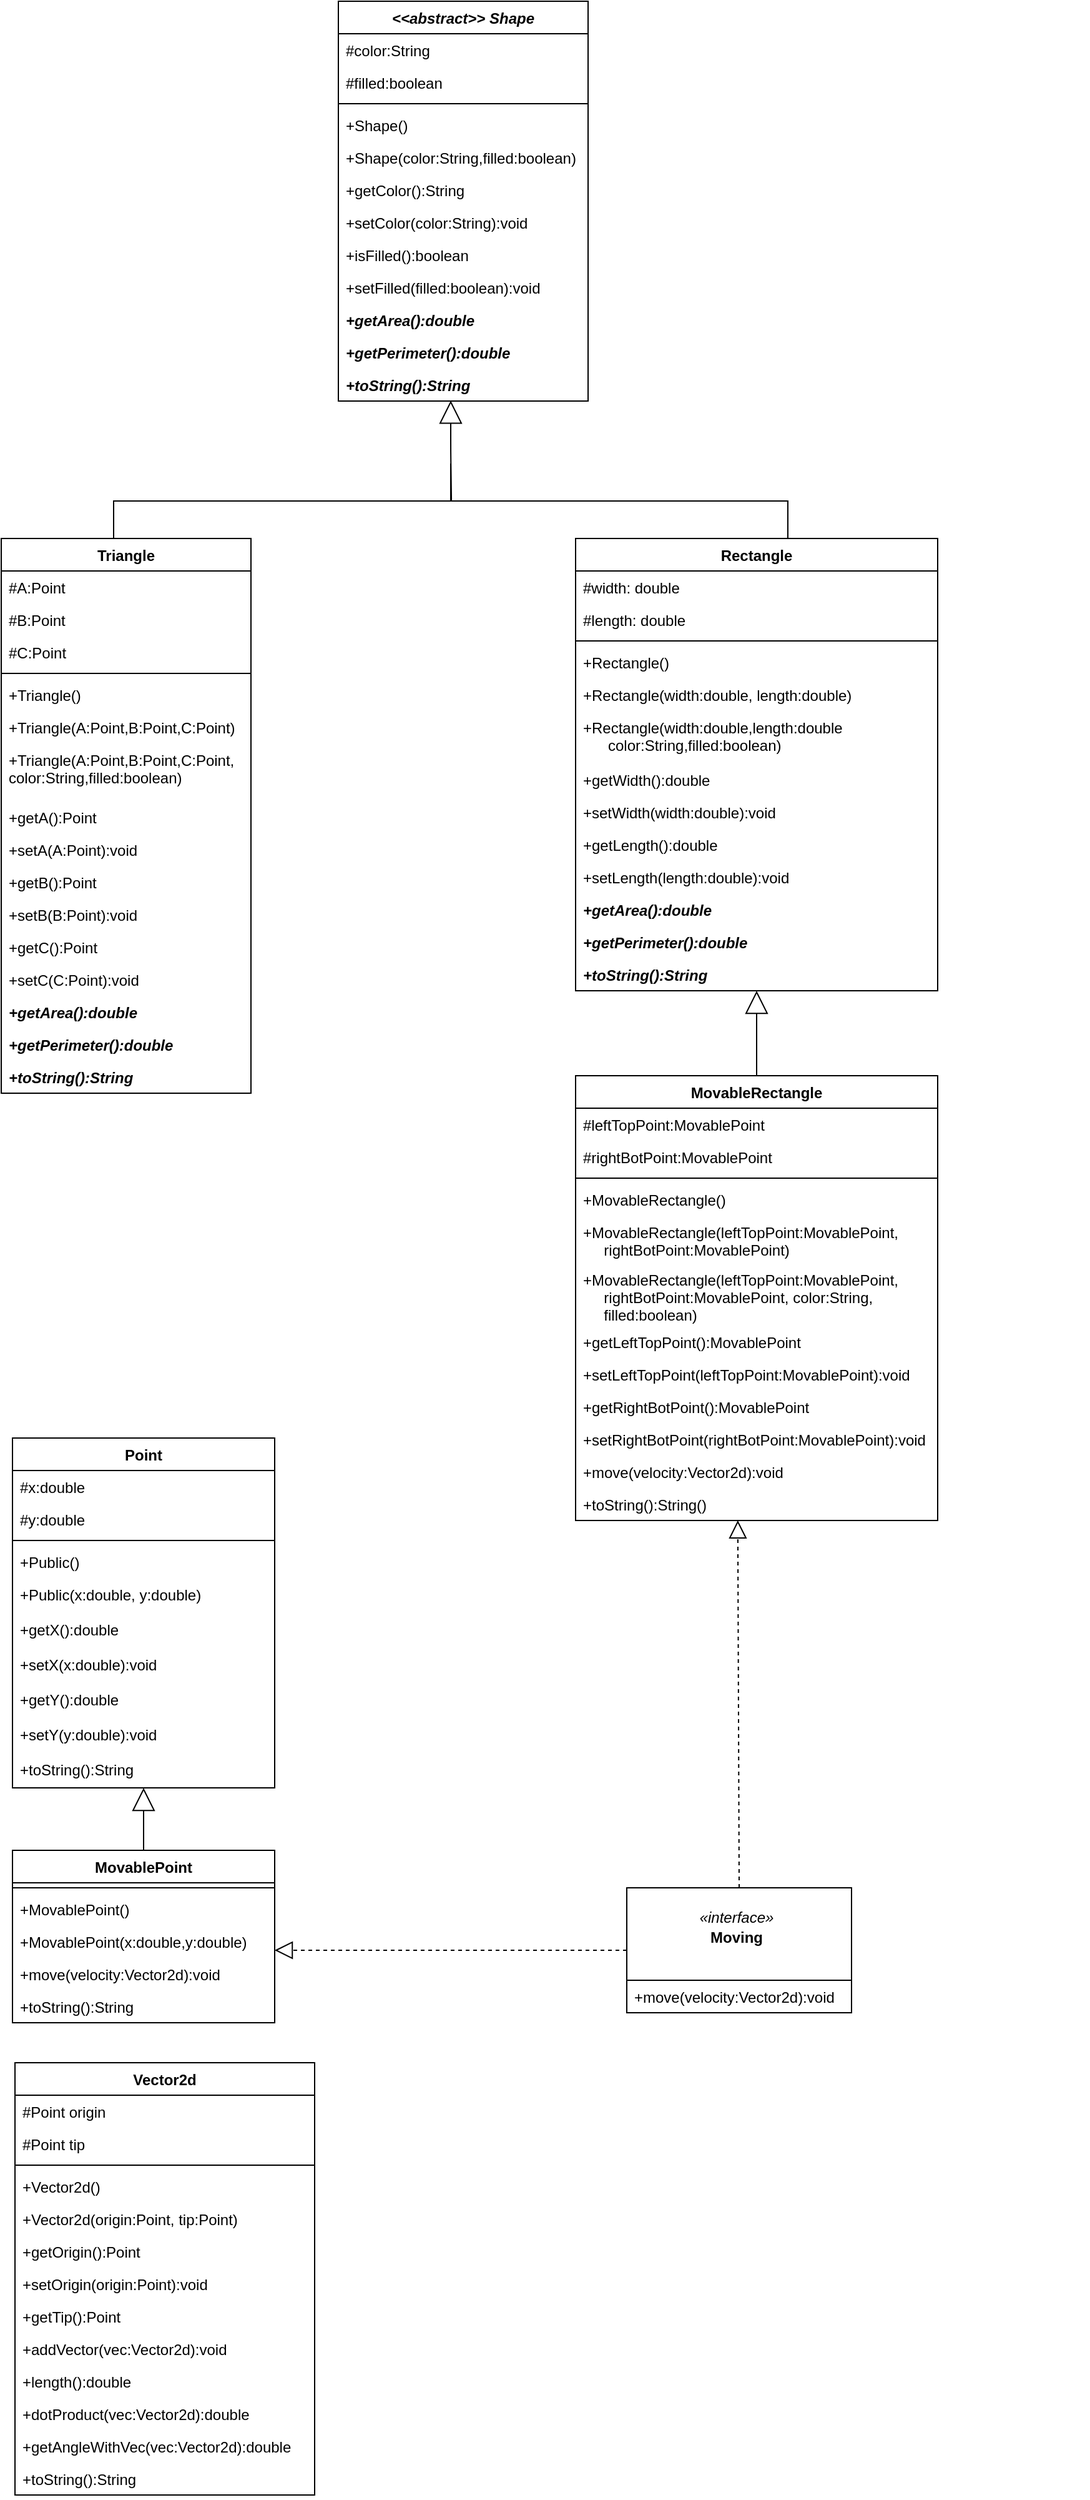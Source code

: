 <mxfile version="13.6.6" type="github">
  <diagram id="C5RBs43oDa-KdzZeNtuy" name="Page-1">
    <mxGraphModel dx="844" dy="790" grid="1" gridSize="10" guides="1" tooltips="1" connect="1" arrows="1" fold="1" page="1" pageScale="1" pageWidth="827" pageHeight="1169" math="0" shadow="0">
      <root>
        <mxCell id="WIyWlLk6GJQsqaUBKTNV-0" />
        <mxCell id="WIyWlLk6GJQsqaUBKTNV-1" parent="WIyWlLk6GJQsqaUBKTNV-0" />
        <mxCell id="MPr-k5P9dpA4DX_AVp9k-24" value="" style="endArrow=block;endSize=16;endFill=0;html=1;exitX=0.5;exitY=0;exitDx=0;exitDy=0;" parent="WIyWlLk6GJQsqaUBKTNV-1" source="MPr-k5P9dpA4DX_AVp9k-20" target="MPr-k5P9dpA4DX_AVp9k-19" edge="1">
          <mxGeometry width="160" relative="1" as="geometry">
            <mxPoint x="318" y="1530" as="sourcePoint" />
            <mxPoint x="153" y="1451" as="targetPoint" />
          </mxGeometry>
        </mxCell>
        <mxCell id="MPr-k5P9dpA4DX_AVp9k-49" value="" style="endArrow=block;dashed=1;endFill=0;endSize=12;html=1;exitX=0;exitY=0.5;exitDx=0;exitDy=0;" parent="WIyWlLk6GJQsqaUBKTNV-1" source="MPr-k5P9dpA4DX_AVp9k-48" edge="1">
          <mxGeometry width="160" relative="1" as="geometry">
            <mxPoint x="318" y="1530" as="sourcePoint" />
            <mxPoint x="258" y="1580" as="targetPoint" />
          </mxGeometry>
        </mxCell>
        <mxCell id="MPr-k5P9dpA4DX_AVp9k-63" value="" style="group" parent="WIyWlLk6GJQsqaUBKTNV-1" vertex="1" connectable="0">
          <mxGeometry x="730" y="1530" width="180" height="100" as="geometry" />
        </mxCell>
        <mxCell id="MPr-k5P9dpA4DX_AVp9k-65" value="" style="group" parent="MPr-k5P9dpA4DX_AVp9k-63" vertex="1" connectable="0">
          <mxGeometry x="-190" width="180" height="100" as="geometry" />
        </mxCell>
        <mxCell id="MPr-k5P9dpA4DX_AVp9k-48" value="" style="html=1;" parent="MPr-k5P9dpA4DX_AVp9k-65" vertex="1">
          <mxGeometry width="180" height="100" as="geometry" />
        </mxCell>
        <mxCell id="MPr-k5P9dpA4DX_AVp9k-57" value="«interface»" style="text;align=center;fontStyle=2;verticalAlign=middle;spacingLeft=3;spacingRight=3;strokeColor=none;rotatable=0;points=[[0,0.5],[1,0.5]];portConstraint=eastwest;" parent="MPr-k5P9dpA4DX_AVp9k-65" vertex="1">
          <mxGeometry x="48" y="10" width="80" height="26" as="geometry" />
        </mxCell>
        <mxCell id="MPr-k5P9dpA4DX_AVp9k-60" value="Moving" style="text;align=center;fontStyle=1;verticalAlign=middle;spacingLeft=3;spacingRight=3;strokeColor=none;rotatable=0;points=[[0,0.5],[1,0.5]];portConstraint=eastwest;" parent="MPr-k5P9dpA4DX_AVp9k-65" vertex="1">
          <mxGeometry x="48" y="26" width="80" height="26" as="geometry" />
        </mxCell>
        <mxCell id="MPr-k5P9dpA4DX_AVp9k-62" value="" style="line;strokeWidth=1;fillColor=none;align=left;verticalAlign=middle;spacingTop=-1;spacingLeft=3;spacingRight=3;rotatable=0;labelPosition=right;points=[];portConstraint=eastwest;" parent="MPr-k5P9dpA4DX_AVp9k-65" vertex="1">
          <mxGeometry y="70" width="180" height="8" as="geometry" />
        </mxCell>
        <mxCell id="MPr-k5P9dpA4DX_AVp9k-55" value="+move(velocity:Vector2d):void" style="text;strokeColor=none;fillColor=none;align=left;verticalAlign=top;spacingLeft=4;spacingRight=4;overflow=hidden;rotatable=0;points=[[0,0.5],[1,0.5]];portConstraint=eastwest;" parent="MPr-k5P9dpA4DX_AVp9k-65" vertex="1">
          <mxGeometry y="74" width="176" height="26" as="geometry" />
        </mxCell>
        <mxCell id="MPr-k5P9dpA4DX_AVp9k-114" value="" style="strokeWidth=1;html=1;shape=mxgraph.flowchart.annotation_2;align=left;labelPosition=right;pointerEvents=1;fillColor=none;gradientColor=none;rotation=90;" parent="WIyWlLk6GJQsqaUBKTNV-1" vertex="1">
          <mxGeometry x="369" y="150" width="60" height="540" as="geometry" />
        </mxCell>
        <mxCell id="MPr-k5P9dpA4DX_AVp9k-115" value="" style="endArrow=block;endSize=16;endFill=0;html=1;exitX=0.493;exitY=0.499;exitDx=0;exitDy=0;exitPerimeter=0;entryX=0.45;entryY=0.985;entryDx=0;entryDy=0;entryPerimeter=0;strokeWidth=1;" parent="WIyWlLk6GJQsqaUBKTNV-1" source="MPr-k5P9dpA4DX_AVp9k-114" target="MPr-k5P9dpA4DX_AVp9k-80" edge="1">
          <mxGeometry x="0.125" width="160" relative="1" as="geometry">
            <mxPoint x="259" y="660" as="sourcePoint" />
            <mxPoint x="419" y="660" as="targetPoint" />
            <Array as="points">
              <mxPoint x="399" y="380" />
            </Array>
            <mxPoint x="-1" as="offset" />
          </mxGeometry>
        </mxCell>
        <mxCell id="MPr-k5P9dpA4DX_AVp9k-125" value="" style="endArrow=block;endSize=16;endFill=0;html=1;strokeWidth=1;exitX=0.5;exitY=0;exitDx=0;exitDy=0;entryX=0.5;entryY=1;entryDx=0;entryDy=0;" parent="WIyWlLk6GJQsqaUBKTNV-1" source="MPr-k5P9dpA4DX_AVp9k-116" target="MPr-k5P9dpA4DX_AVp9k-81" edge="1">
          <mxGeometry x="-0.118" y="-15" width="160" relative="1" as="geometry">
            <mxPoint x="549" y="790" as="sourcePoint" />
            <mxPoint x="709" y="790" as="targetPoint" />
            <mxPoint as="offset" />
          </mxGeometry>
        </mxCell>
        <mxCell id="MPr-k5P9dpA4DX_AVp9k-66" value="&lt;&lt;abstract&gt;&gt; Shape" style="swimlane;fontStyle=3;align=center;verticalAlign=top;childLayout=stackLayout;horizontal=1;startSize=26;horizontalStack=0;resizeParent=1;resizeParentMax=0;resizeLast=0;collapsible=1;marginBottom=0;" parent="WIyWlLk6GJQsqaUBKTNV-1" vertex="1">
          <mxGeometry x="309" y="20" width="200" height="320" as="geometry" />
        </mxCell>
        <mxCell id="MPr-k5P9dpA4DX_AVp9k-67" value="#color:String" style="text;strokeColor=none;fillColor=none;align=left;verticalAlign=top;spacingLeft=4;spacingRight=4;overflow=hidden;rotatable=0;points=[[0,0.5],[1,0.5]];portConstraint=eastwest;" parent="MPr-k5P9dpA4DX_AVp9k-66" vertex="1">
          <mxGeometry y="26" width="200" height="26" as="geometry" />
        </mxCell>
        <mxCell id="MPr-k5P9dpA4DX_AVp9k-70" value="#filled:boolean" style="text;strokeColor=none;fillColor=none;align=left;verticalAlign=top;spacingLeft=4;spacingRight=4;overflow=hidden;rotatable=0;points=[[0,0.5],[1,0.5]];portConstraint=eastwest;" parent="MPr-k5P9dpA4DX_AVp9k-66" vertex="1">
          <mxGeometry y="52" width="200" height="26" as="geometry" />
        </mxCell>
        <mxCell id="MPr-k5P9dpA4DX_AVp9k-68" value="" style="line;strokeWidth=1;fillColor=none;align=left;verticalAlign=middle;spacingTop=-1;spacingLeft=3;spacingRight=3;rotatable=0;labelPosition=right;points=[];portConstraint=eastwest;" parent="MPr-k5P9dpA4DX_AVp9k-66" vertex="1">
          <mxGeometry y="78" width="200" height="8" as="geometry" />
        </mxCell>
        <mxCell id="MPr-k5P9dpA4DX_AVp9k-69" value="+Shape()" style="text;strokeColor=none;fillColor=none;align=left;verticalAlign=top;spacingLeft=4;spacingRight=4;overflow=hidden;rotatable=0;points=[[0,0.5],[1,0.5]];portConstraint=eastwest;" parent="MPr-k5P9dpA4DX_AVp9k-66" vertex="1">
          <mxGeometry y="86" width="200" height="26" as="geometry" />
        </mxCell>
        <mxCell id="MPr-k5P9dpA4DX_AVp9k-71" value="+Shape(color:String,filled:boolean)" style="text;strokeColor=none;fillColor=none;align=left;verticalAlign=top;spacingLeft=4;spacingRight=4;overflow=hidden;rotatable=0;points=[[0,0.5],[1,0.5]];portConstraint=eastwest;" parent="MPr-k5P9dpA4DX_AVp9k-66" vertex="1">
          <mxGeometry y="112" width="200" height="26" as="geometry" />
        </mxCell>
        <mxCell id="MPr-k5P9dpA4DX_AVp9k-72" value="+getColor():String" style="text;strokeColor=none;fillColor=none;align=left;verticalAlign=top;spacingLeft=4;spacingRight=4;overflow=hidden;rotatable=0;points=[[0,0.5],[1,0.5]];portConstraint=eastwest;" parent="MPr-k5P9dpA4DX_AVp9k-66" vertex="1">
          <mxGeometry y="138" width="200" height="26" as="geometry" />
        </mxCell>
        <mxCell id="MPr-k5P9dpA4DX_AVp9k-75" value="+setColor(color:String):void" style="text;strokeColor=none;fillColor=none;align=left;verticalAlign=top;spacingLeft=4;spacingRight=4;overflow=hidden;rotatable=0;points=[[0,0.5],[1,0.5]];portConstraint=eastwest;" parent="MPr-k5P9dpA4DX_AVp9k-66" vertex="1">
          <mxGeometry y="164" width="200" height="26" as="geometry" />
        </mxCell>
        <mxCell id="MPr-k5P9dpA4DX_AVp9k-76" value="+isFilled():boolean" style="text;strokeColor=none;fillColor=none;align=left;verticalAlign=top;spacingLeft=4;spacingRight=4;overflow=hidden;rotatable=0;points=[[0,0.5],[1,0.5]];portConstraint=eastwest;" parent="MPr-k5P9dpA4DX_AVp9k-66" vertex="1">
          <mxGeometry y="190" width="200" height="26" as="geometry" />
        </mxCell>
        <mxCell id="MPr-k5P9dpA4DX_AVp9k-77" value="+setFilled(filled:boolean):void" style="text;strokeColor=none;fillColor=none;align=left;verticalAlign=top;spacingLeft=4;spacingRight=4;overflow=hidden;rotatable=0;points=[[0,0.5],[1,0.5]];portConstraint=eastwest;" parent="MPr-k5P9dpA4DX_AVp9k-66" vertex="1">
          <mxGeometry y="216" width="200" height="26" as="geometry" />
        </mxCell>
        <mxCell id="MPr-k5P9dpA4DX_AVp9k-78" value="+getArea():double" style="text;strokeColor=none;fillColor=none;align=left;verticalAlign=top;spacingLeft=4;spacingRight=4;overflow=hidden;rotatable=0;points=[[0,0.5],[1,0.5]];portConstraint=eastwest;fontStyle=3" parent="MPr-k5P9dpA4DX_AVp9k-66" vertex="1">
          <mxGeometry y="242" width="200" height="26" as="geometry" />
        </mxCell>
        <mxCell id="MPr-k5P9dpA4DX_AVp9k-79" value="+getPerimeter():double" style="text;strokeColor=none;fillColor=none;align=left;verticalAlign=top;spacingLeft=4;spacingRight=4;overflow=hidden;rotatable=0;points=[[0,0.5],[1,0.5]];portConstraint=eastwest;fontStyle=3" parent="MPr-k5P9dpA4DX_AVp9k-66" vertex="1">
          <mxGeometry y="268" width="200" height="26" as="geometry" />
        </mxCell>
        <mxCell id="MPr-k5P9dpA4DX_AVp9k-80" value="+toString():String" style="text;strokeColor=none;fillColor=none;align=left;verticalAlign=top;spacingLeft=4;spacingRight=4;overflow=hidden;rotatable=0;points=[[0,0.5],[1,0.5]];portConstraint=eastwest;fontStyle=3" parent="MPr-k5P9dpA4DX_AVp9k-66" vertex="1">
          <mxGeometry y="294" width="200" height="26" as="geometry" />
        </mxCell>
        <mxCell id="MPr-k5P9dpA4DX_AVp9k-96" value="Triangle" style="swimlane;fontStyle=1;align=center;verticalAlign=top;childLayout=stackLayout;horizontal=1;startSize=26;horizontalStack=0;resizeParent=1;resizeParentMax=0;resizeLast=0;collapsible=1;marginBottom=0;fillColor=none;gradientColor=none;" parent="WIyWlLk6GJQsqaUBKTNV-1" vertex="1">
          <mxGeometry x="39" y="450" width="200" height="444" as="geometry" />
        </mxCell>
        <mxCell id="MPr-k5P9dpA4DX_AVp9k-97" value="#A:Point" style="text;strokeColor=none;fillColor=none;align=left;verticalAlign=top;spacingLeft=4;spacingRight=4;overflow=hidden;rotatable=0;points=[[0,0.5],[1,0.5]];portConstraint=eastwest;" parent="MPr-k5P9dpA4DX_AVp9k-96" vertex="1">
          <mxGeometry y="26" width="200" height="26" as="geometry" />
        </mxCell>
        <mxCell id="MPr-k5P9dpA4DX_AVp9k-101" value="#B:Point" style="text;strokeColor=none;fillColor=none;align=left;verticalAlign=top;spacingLeft=4;spacingRight=4;overflow=hidden;rotatable=0;points=[[0,0.5],[1,0.5]];portConstraint=eastwest;" parent="MPr-k5P9dpA4DX_AVp9k-96" vertex="1">
          <mxGeometry y="52" width="200" height="26" as="geometry" />
        </mxCell>
        <mxCell id="MPr-k5P9dpA4DX_AVp9k-100" value="#C:Point" style="text;strokeColor=none;fillColor=none;align=left;verticalAlign=top;spacingLeft=4;spacingRight=4;overflow=hidden;rotatable=0;points=[[0,0.5],[1,0.5]];portConstraint=eastwest;" parent="MPr-k5P9dpA4DX_AVp9k-96" vertex="1">
          <mxGeometry y="78" width="200" height="26" as="geometry" />
        </mxCell>
        <mxCell id="MPr-k5P9dpA4DX_AVp9k-98" value="" style="line;strokeWidth=1;fillColor=none;align=left;verticalAlign=middle;spacingTop=-1;spacingLeft=3;spacingRight=3;rotatable=0;labelPosition=right;points=[];portConstraint=eastwest;" parent="MPr-k5P9dpA4DX_AVp9k-96" vertex="1">
          <mxGeometry y="104" width="200" height="8" as="geometry" />
        </mxCell>
        <mxCell id="MPr-k5P9dpA4DX_AVp9k-99" value="+Triangle()" style="text;strokeColor=none;fillColor=none;align=left;verticalAlign=top;spacingLeft=4;spacingRight=4;overflow=hidden;rotatable=0;points=[[0,0.5],[1,0.5]];portConstraint=eastwest;" parent="MPr-k5P9dpA4DX_AVp9k-96" vertex="1">
          <mxGeometry y="112" width="200" height="26" as="geometry" />
        </mxCell>
        <mxCell id="MPr-k5P9dpA4DX_AVp9k-102" value="+Triangle(A:Point,B:Point,C:Point)" style="text;strokeColor=none;fillColor=none;align=left;verticalAlign=top;spacingLeft=4;spacingRight=4;overflow=hidden;rotatable=0;points=[[0,0.5],[1,0.5]];portConstraint=eastwest;" parent="MPr-k5P9dpA4DX_AVp9k-96" vertex="1">
          <mxGeometry y="138" width="200" height="26" as="geometry" />
        </mxCell>
        <mxCell id="MPr-k5P9dpA4DX_AVp9k-103" value="+Triangle(A:Point,B:Point,C:Point,&#xa;color:String,filled:boolean)&#xa;" style="text;strokeColor=none;fillColor=none;align=left;verticalAlign=top;spacingLeft=4;spacingRight=4;overflow=hidden;rotatable=0;points=[[0,0.5],[1,0.5]];portConstraint=eastwest;" parent="MPr-k5P9dpA4DX_AVp9k-96" vertex="1">
          <mxGeometry y="164" width="200" height="46" as="geometry" />
        </mxCell>
        <mxCell id="MPr-k5P9dpA4DX_AVp9k-104" value="+getA():Point" style="text;strokeColor=none;fillColor=none;align=left;verticalAlign=top;spacingLeft=4;spacingRight=4;overflow=hidden;rotatable=0;points=[[0,0.5],[1,0.5]];portConstraint=eastwest;" parent="MPr-k5P9dpA4DX_AVp9k-96" vertex="1">
          <mxGeometry y="210" width="200" height="26" as="geometry" />
        </mxCell>
        <mxCell id="MPr-k5P9dpA4DX_AVp9k-105" value="+setA(A:Point):void" style="text;strokeColor=none;fillColor=none;align=left;verticalAlign=top;spacingLeft=4;spacingRight=4;overflow=hidden;rotatable=0;points=[[0,0.5],[1,0.5]];portConstraint=eastwest;" parent="MPr-k5P9dpA4DX_AVp9k-96" vertex="1">
          <mxGeometry y="236" width="200" height="26" as="geometry" />
        </mxCell>
        <mxCell id="MPr-k5P9dpA4DX_AVp9k-106" value="+getB():Point" style="text;strokeColor=none;fillColor=none;align=left;verticalAlign=top;spacingLeft=4;spacingRight=4;overflow=hidden;rotatable=0;points=[[0,0.5],[1,0.5]];portConstraint=eastwest;" parent="MPr-k5P9dpA4DX_AVp9k-96" vertex="1">
          <mxGeometry y="262" width="200" height="26" as="geometry" />
        </mxCell>
        <mxCell id="MPr-k5P9dpA4DX_AVp9k-107" value="+setB(B:Point):void" style="text;strokeColor=none;fillColor=none;align=left;verticalAlign=top;spacingLeft=4;spacingRight=4;overflow=hidden;rotatable=0;points=[[0,0.5],[1,0.5]];portConstraint=eastwest;" parent="MPr-k5P9dpA4DX_AVp9k-96" vertex="1">
          <mxGeometry y="288" width="200" height="26" as="geometry" />
        </mxCell>
        <mxCell id="MPr-k5P9dpA4DX_AVp9k-108" value="+getC():Point" style="text;strokeColor=none;fillColor=none;align=left;verticalAlign=top;spacingLeft=4;spacingRight=4;overflow=hidden;rotatable=0;points=[[0,0.5],[1,0.5]];portConstraint=eastwest;" parent="MPr-k5P9dpA4DX_AVp9k-96" vertex="1">
          <mxGeometry y="314" width="200" height="26" as="geometry" />
        </mxCell>
        <mxCell id="MPr-k5P9dpA4DX_AVp9k-109" value="+setC(C:Point):void" style="text;strokeColor=none;fillColor=none;align=left;verticalAlign=top;spacingLeft=4;spacingRight=4;overflow=hidden;rotatable=0;points=[[0,0.5],[1,0.5]];portConstraint=eastwest;" parent="MPr-k5P9dpA4DX_AVp9k-96" vertex="1">
          <mxGeometry y="340" width="200" height="26" as="geometry" />
        </mxCell>
        <mxCell id="MPr-k5P9dpA4DX_AVp9k-110" value="+getArea():double" style="text;strokeColor=none;fillColor=none;align=left;verticalAlign=top;spacingLeft=4;spacingRight=4;overflow=hidden;rotatable=0;points=[[0,0.5],[1,0.5]];portConstraint=eastwest;fontStyle=3" parent="MPr-k5P9dpA4DX_AVp9k-96" vertex="1">
          <mxGeometry y="366" width="200" height="26" as="geometry" />
        </mxCell>
        <mxCell id="MPr-k5P9dpA4DX_AVp9k-111" value="+getPerimeter():double" style="text;strokeColor=none;fillColor=none;align=left;verticalAlign=top;spacingLeft=4;spacingRight=4;overflow=hidden;rotatable=0;points=[[0,0.5],[1,0.5]];portConstraint=eastwest;fontStyle=3" parent="MPr-k5P9dpA4DX_AVp9k-96" vertex="1">
          <mxGeometry y="392" width="200" height="26" as="geometry" />
        </mxCell>
        <mxCell id="MPr-k5P9dpA4DX_AVp9k-112" value="+toString():String" style="text;strokeColor=none;fillColor=none;align=left;verticalAlign=top;spacingLeft=4;spacingRight=4;overflow=hidden;rotatable=0;points=[[0,0.5],[1,0.5]];portConstraint=eastwest;fontStyle=3" parent="MPr-k5P9dpA4DX_AVp9k-96" vertex="1">
          <mxGeometry y="418" width="200" height="26" as="geometry" />
        </mxCell>
        <mxCell id="MPr-k5P9dpA4DX_AVp9k-81" value="Rectangle" style="swimlane;fontStyle=1;align=center;verticalAlign=top;childLayout=stackLayout;horizontal=1;startSize=26;horizontalStack=0;resizeParent=1;resizeParentMax=0;resizeLast=0;collapsible=1;marginBottom=0;fillColor=none;gradientColor=none;" parent="WIyWlLk6GJQsqaUBKTNV-1" vertex="1">
          <mxGeometry x="499" y="450" width="290" height="362" as="geometry" />
        </mxCell>
        <mxCell id="MPr-k5P9dpA4DX_AVp9k-82" value="#width: double" style="text;strokeColor=none;fillColor=none;align=left;verticalAlign=top;spacingLeft=4;spacingRight=4;overflow=hidden;rotatable=0;points=[[0,0.5],[1,0.5]];portConstraint=eastwest;" parent="MPr-k5P9dpA4DX_AVp9k-81" vertex="1">
          <mxGeometry y="26" width="290" height="26" as="geometry" />
        </mxCell>
        <mxCell id="MPr-k5P9dpA4DX_AVp9k-85" value="#length: double" style="text;strokeColor=none;fillColor=none;align=left;verticalAlign=top;spacingLeft=4;spacingRight=4;overflow=hidden;rotatable=0;points=[[0,0.5],[1,0.5]];portConstraint=eastwest;" parent="MPr-k5P9dpA4DX_AVp9k-81" vertex="1">
          <mxGeometry y="52" width="290" height="26" as="geometry" />
        </mxCell>
        <mxCell id="MPr-k5P9dpA4DX_AVp9k-83" value="" style="line;strokeWidth=1;fillColor=none;align=left;verticalAlign=middle;spacingTop=-1;spacingLeft=3;spacingRight=3;rotatable=0;labelPosition=right;points=[];portConstraint=eastwest;" parent="MPr-k5P9dpA4DX_AVp9k-81" vertex="1">
          <mxGeometry y="78" width="290" height="8" as="geometry" />
        </mxCell>
        <mxCell id="MPr-k5P9dpA4DX_AVp9k-84" value="+Rectangle()" style="text;strokeColor=none;fillColor=none;align=left;verticalAlign=top;spacingLeft=4;spacingRight=4;overflow=hidden;rotatable=0;points=[[0,0.5],[1,0.5]];portConstraint=eastwest;" parent="MPr-k5P9dpA4DX_AVp9k-81" vertex="1">
          <mxGeometry y="86" width="290" height="26" as="geometry" />
        </mxCell>
        <mxCell id="MPr-k5P9dpA4DX_AVp9k-86" value="+Rectangle(width:double, length:double)" style="text;strokeColor=none;fillColor=none;align=left;verticalAlign=top;spacingLeft=4;spacingRight=4;overflow=hidden;rotatable=0;points=[[0,0.5],[1,0.5]];portConstraint=eastwest;" parent="MPr-k5P9dpA4DX_AVp9k-81" vertex="1">
          <mxGeometry y="112" width="290" height="26" as="geometry" />
        </mxCell>
        <mxCell id="MPr-k5P9dpA4DX_AVp9k-87" value="+Rectangle(width:double,length:double&#xa;      color:String,filled:boolean)&#xa;" style="text;strokeColor=none;fillColor=none;align=left;verticalAlign=top;spacingLeft=4;spacingRight=4;overflow=hidden;rotatable=0;points=[[0,0.5],[1,0.5]];portConstraint=eastwest;" parent="MPr-k5P9dpA4DX_AVp9k-81" vertex="1">
          <mxGeometry y="138" width="290" height="42" as="geometry" />
        </mxCell>
        <mxCell id="MPr-k5P9dpA4DX_AVp9k-88" value="+getWidth():double" style="text;strokeColor=none;fillColor=none;align=left;verticalAlign=top;spacingLeft=4;spacingRight=4;overflow=hidden;rotatable=0;points=[[0,0.5],[1,0.5]];portConstraint=eastwest;" parent="MPr-k5P9dpA4DX_AVp9k-81" vertex="1">
          <mxGeometry y="180" width="290" height="26" as="geometry" />
        </mxCell>
        <mxCell id="MPr-k5P9dpA4DX_AVp9k-89" value="+setWidth(width:double):void" style="text;strokeColor=none;fillColor=none;align=left;verticalAlign=top;spacingLeft=4;spacingRight=4;overflow=hidden;rotatable=0;points=[[0,0.5],[1,0.5]];portConstraint=eastwest;" parent="MPr-k5P9dpA4DX_AVp9k-81" vertex="1">
          <mxGeometry y="206" width="290" height="26" as="geometry" />
        </mxCell>
        <mxCell id="MPr-k5P9dpA4DX_AVp9k-90" value="+getLength():double" style="text;strokeColor=none;fillColor=none;align=left;verticalAlign=top;spacingLeft=4;spacingRight=4;overflow=hidden;rotatable=0;points=[[0,0.5],[1,0.5]];portConstraint=eastwest;" parent="MPr-k5P9dpA4DX_AVp9k-81" vertex="1">
          <mxGeometry y="232" width="290" height="26" as="geometry" />
        </mxCell>
        <mxCell id="MPr-k5P9dpA4DX_AVp9k-91" value="+setLength(length:double):void" style="text;strokeColor=none;fillColor=none;align=left;verticalAlign=top;spacingLeft=4;spacingRight=4;overflow=hidden;rotatable=0;points=[[0,0.5],[1,0.5]];portConstraint=eastwest;" parent="MPr-k5P9dpA4DX_AVp9k-81" vertex="1">
          <mxGeometry y="258" width="290" height="26" as="geometry" />
        </mxCell>
        <mxCell id="MPr-k5P9dpA4DX_AVp9k-93" value="+getArea():double" style="text;strokeColor=none;fillColor=none;align=left;verticalAlign=top;spacingLeft=4;spacingRight=4;overflow=hidden;rotatable=0;points=[[0,0.5],[1,0.5]];portConstraint=eastwest;fontStyle=3" parent="MPr-k5P9dpA4DX_AVp9k-81" vertex="1">
          <mxGeometry y="284" width="290" height="26" as="geometry" />
        </mxCell>
        <mxCell id="MPr-k5P9dpA4DX_AVp9k-94" value="+getPerimeter():double" style="text;strokeColor=none;fillColor=none;align=left;verticalAlign=top;spacingLeft=4;spacingRight=4;overflow=hidden;rotatable=0;points=[[0,0.5],[1,0.5]];portConstraint=eastwest;fontStyle=3" parent="MPr-k5P9dpA4DX_AVp9k-81" vertex="1">
          <mxGeometry y="310" width="290" height="26" as="geometry" />
        </mxCell>
        <mxCell id="MPr-k5P9dpA4DX_AVp9k-95" value="+toString():String" style="text;strokeColor=none;fillColor=none;align=left;verticalAlign=top;spacingLeft=4;spacingRight=4;overflow=hidden;rotatable=0;points=[[0,0.5],[1,0.5]];portConstraint=eastwest;fontStyle=3" parent="MPr-k5P9dpA4DX_AVp9k-81" vertex="1">
          <mxGeometry y="336" width="290" height="26" as="geometry" />
        </mxCell>
        <mxCell id="MPr-k5P9dpA4DX_AVp9k-116" value="MovableRectangle" style="swimlane;fontStyle=1;align=center;verticalAlign=top;childLayout=stackLayout;horizontal=1;startSize=26;horizontalStack=0;resizeParent=1;resizeParentMax=0;resizeLast=0;collapsible=1;marginBottom=0;fillColor=none;gradientColor=none;" parent="WIyWlLk6GJQsqaUBKTNV-1" vertex="1">
          <mxGeometry x="499" y="880" width="290" height="356" as="geometry" />
        </mxCell>
        <mxCell id="MPr-k5P9dpA4DX_AVp9k-117" value="#leftTopPoint:MovablePoint" style="text;strokeColor=none;fillColor=none;align=left;verticalAlign=top;spacingLeft=4;spacingRight=4;overflow=hidden;rotatable=0;points=[[0,0.5],[1,0.5]];portConstraint=eastwest;" parent="MPr-k5P9dpA4DX_AVp9k-116" vertex="1">
          <mxGeometry y="26" width="290" height="26" as="geometry" />
        </mxCell>
        <mxCell id="MPr-k5P9dpA4DX_AVp9k-120" value="#rightBotPoint:MovablePoint" style="text;strokeColor=none;fillColor=none;align=left;verticalAlign=top;spacingLeft=4;spacingRight=4;overflow=hidden;rotatable=0;points=[[0,0.5],[1,0.5]];portConstraint=eastwest;" parent="MPr-k5P9dpA4DX_AVp9k-116" vertex="1">
          <mxGeometry y="52" width="290" height="26" as="geometry" />
        </mxCell>
        <mxCell id="MPr-k5P9dpA4DX_AVp9k-118" value="" style="line;strokeWidth=1;fillColor=none;align=left;verticalAlign=middle;spacingTop=-1;spacingLeft=3;spacingRight=3;rotatable=0;labelPosition=right;points=[];portConstraint=eastwest;" parent="MPr-k5P9dpA4DX_AVp9k-116" vertex="1">
          <mxGeometry y="78" width="290" height="8" as="geometry" />
        </mxCell>
        <mxCell id="MPr-k5P9dpA4DX_AVp9k-119" value="+MovableRectangle()" style="text;strokeColor=none;fillColor=none;align=left;verticalAlign=top;spacingLeft=4;spacingRight=4;overflow=hidden;rotatable=0;points=[[0,0.5],[1,0.5]];portConstraint=eastwest;" parent="MPr-k5P9dpA4DX_AVp9k-116" vertex="1">
          <mxGeometry y="86" width="290" height="26" as="geometry" />
        </mxCell>
        <mxCell id="MPr-k5P9dpA4DX_AVp9k-121" value="+MovableRectangle(leftTopPoint:MovablePoint,&#xa;     rightBotPoint:MovablePoint)&#xa;" style="text;strokeColor=none;fillColor=none;align=left;verticalAlign=top;spacingLeft=4;spacingRight=4;overflow=hidden;rotatable=0;points=[[0,0.5],[1,0.5]];portConstraint=eastwest;" parent="MPr-k5P9dpA4DX_AVp9k-116" vertex="1">
          <mxGeometry y="112" width="290" height="38" as="geometry" />
        </mxCell>
        <mxCell id="MPr-k5P9dpA4DX_AVp9k-122" value="+MovableRectangle(leftTopPoint:MovablePoint,&#xa;     rightBotPoint:MovablePoint, color:String,&#xa;     filled:boolean)&#xa;" style="text;strokeColor=none;fillColor=none;align=left;verticalAlign=top;spacingLeft=4;spacingRight=4;overflow=hidden;rotatable=0;points=[[0,0.5],[1,0.5]];portConstraint=eastwest;" parent="MPr-k5P9dpA4DX_AVp9k-116" vertex="1">
          <mxGeometry y="150" width="290" height="50" as="geometry" />
        </mxCell>
        <mxCell id="MPr-k5P9dpA4DX_AVp9k-123" value="+getLeftTopPoint():MovablePoint" style="text;strokeColor=none;fillColor=none;align=left;verticalAlign=top;spacingLeft=4;spacingRight=4;overflow=hidden;rotatable=0;points=[[0,0.5],[1,0.5]];portConstraint=eastwest;" parent="MPr-k5P9dpA4DX_AVp9k-116" vertex="1">
          <mxGeometry y="200" width="290" height="26" as="geometry" />
        </mxCell>
        <mxCell id="U63hFPqFCAQ0QtxEr_se-0" value="+setLeftTopPoint(leftTopPoint:MovablePoint):void" style="text;strokeColor=none;fillColor=none;align=left;verticalAlign=top;spacingLeft=4;spacingRight=4;overflow=hidden;rotatable=0;points=[[0,0.5],[1,0.5]];portConstraint=eastwest;" vertex="1" parent="MPr-k5P9dpA4DX_AVp9k-116">
          <mxGeometry y="226" width="290" height="26" as="geometry" />
        </mxCell>
        <mxCell id="U63hFPqFCAQ0QtxEr_se-1" value="+getRightBotPoint():MovablePoint" style="text;strokeColor=none;fillColor=none;align=left;verticalAlign=top;spacingLeft=4;spacingRight=4;overflow=hidden;rotatable=0;points=[[0,0.5],[1,0.5]];portConstraint=eastwest;" vertex="1" parent="MPr-k5P9dpA4DX_AVp9k-116">
          <mxGeometry y="252" width="290" height="26" as="geometry" />
        </mxCell>
        <mxCell id="U63hFPqFCAQ0QtxEr_se-2" value="+setRightBotPoint(rightBotPoint:MovablePoint):void" style="text;strokeColor=none;fillColor=none;align=left;verticalAlign=top;spacingLeft=4;spacingRight=4;overflow=hidden;rotatable=0;points=[[0,0.5],[1,0.5]];portConstraint=eastwest;" vertex="1" parent="MPr-k5P9dpA4DX_AVp9k-116">
          <mxGeometry y="278" width="290" height="26" as="geometry" />
        </mxCell>
        <mxCell id="U63hFPqFCAQ0QtxEr_se-3" value="+move(velocity:Vector2d):void" style="text;strokeColor=none;fillColor=none;align=left;verticalAlign=top;spacingLeft=4;spacingRight=4;overflow=hidden;rotatable=0;points=[[0,0.5],[1,0.5]];portConstraint=eastwest;" vertex="1" parent="MPr-k5P9dpA4DX_AVp9k-116">
          <mxGeometry y="304" width="290" height="26" as="geometry" />
        </mxCell>
        <mxCell id="MPr-k5P9dpA4DX_AVp9k-124" value="+toString():String()" style="text;strokeColor=none;fillColor=none;align=left;verticalAlign=top;spacingLeft=4;spacingRight=4;overflow=hidden;rotatable=0;points=[[0,0.5],[1,0.5]];portConstraint=eastwest;" parent="MPr-k5P9dpA4DX_AVp9k-116" vertex="1">
          <mxGeometry y="330" width="290" height="26" as="geometry" />
        </mxCell>
        <mxCell id="MPr-k5P9dpA4DX_AVp9k-9" value="Point" style="swimlane;fontStyle=1;align=center;verticalAlign=top;childLayout=stackLayout;horizontal=1;startSize=26;horizontalStack=0;resizeParent=1;resizeParentMax=0;resizeLast=0;collapsible=1;marginBottom=0;" parent="WIyWlLk6GJQsqaUBKTNV-1" vertex="1">
          <mxGeometry x="48" y="1170" width="210" height="280" as="geometry" />
        </mxCell>
        <mxCell id="MPr-k5P9dpA4DX_AVp9k-10" value="#x:double" style="text;strokeColor=none;fillColor=none;align=left;verticalAlign=top;spacingLeft=4;spacingRight=4;overflow=hidden;rotatable=0;points=[[0,0.5],[1,0.5]];portConstraint=eastwest;" parent="MPr-k5P9dpA4DX_AVp9k-9" vertex="1">
          <mxGeometry y="26" width="210" height="26" as="geometry" />
        </mxCell>
        <mxCell id="MPr-k5P9dpA4DX_AVp9k-13" value="#y:double" style="text;strokeColor=none;fillColor=none;align=left;verticalAlign=top;spacingLeft=4;spacingRight=4;overflow=hidden;rotatable=0;points=[[0,0.5],[1,0.5]];portConstraint=eastwest;" parent="MPr-k5P9dpA4DX_AVp9k-9" vertex="1">
          <mxGeometry y="52" width="210" height="26" as="geometry" />
        </mxCell>
        <mxCell id="MPr-k5P9dpA4DX_AVp9k-11" value="" style="line;strokeWidth=1;fillColor=none;align=left;verticalAlign=middle;spacingTop=-1;spacingLeft=3;spacingRight=3;rotatable=0;labelPosition=right;points=[];portConstraint=eastwest;" parent="MPr-k5P9dpA4DX_AVp9k-9" vertex="1">
          <mxGeometry y="78" width="210" height="8" as="geometry" />
        </mxCell>
        <mxCell id="MPr-k5P9dpA4DX_AVp9k-12" value="+Public()" style="text;strokeColor=none;fillColor=none;align=left;verticalAlign=top;spacingLeft=4;spacingRight=4;overflow=hidden;rotatable=0;points=[[0,0.5],[1,0.5]];portConstraint=eastwest;" parent="MPr-k5P9dpA4DX_AVp9k-9" vertex="1">
          <mxGeometry y="86" width="210" height="26" as="geometry" />
        </mxCell>
        <mxCell id="MPr-k5P9dpA4DX_AVp9k-14" value="+Public(x:double, y:double)" style="text;strokeColor=none;fillColor=none;align=left;verticalAlign=top;spacingLeft=4;spacingRight=4;overflow=hidden;rotatable=0;points=[[0,0.5],[1,0.5]];portConstraint=eastwest;" parent="MPr-k5P9dpA4DX_AVp9k-9" vertex="1">
          <mxGeometry y="112" width="210" height="28" as="geometry" />
        </mxCell>
        <mxCell id="MPr-k5P9dpA4DX_AVp9k-15" value="+getX():double" style="text;strokeColor=none;fillColor=none;align=left;verticalAlign=top;spacingLeft=4;spacingRight=4;overflow=hidden;rotatable=0;points=[[0,0.5],[1,0.5]];portConstraint=eastwest;" parent="MPr-k5P9dpA4DX_AVp9k-9" vertex="1">
          <mxGeometry y="140" width="210" height="28" as="geometry" />
        </mxCell>
        <mxCell id="MPr-k5P9dpA4DX_AVp9k-16" value="+setX(x:double):void" style="text;strokeColor=none;fillColor=none;align=left;verticalAlign=top;spacingLeft=4;spacingRight=4;overflow=hidden;rotatable=0;points=[[0,0.5],[1,0.5]];portConstraint=eastwest;" parent="MPr-k5P9dpA4DX_AVp9k-9" vertex="1">
          <mxGeometry y="168" width="210" height="28" as="geometry" />
        </mxCell>
        <mxCell id="MPr-k5P9dpA4DX_AVp9k-17" value="+getY():double" style="text;strokeColor=none;fillColor=none;align=left;verticalAlign=top;spacingLeft=4;spacingRight=4;overflow=hidden;rotatable=0;points=[[0,0.5],[1,0.5]];portConstraint=eastwest;" parent="MPr-k5P9dpA4DX_AVp9k-9" vertex="1">
          <mxGeometry y="196" width="210" height="28" as="geometry" />
        </mxCell>
        <mxCell id="MPr-k5P9dpA4DX_AVp9k-18" value="+setY(y:double):void" style="text;strokeColor=none;fillColor=none;align=left;verticalAlign=top;spacingLeft=4;spacingRight=4;overflow=hidden;rotatable=0;points=[[0,0.5],[1,0.5]];portConstraint=eastwest;" parent="MPr-k5P9dpA4DX_AVp9k-9" vertex="1">
          <mxGeometry y="224" width="210" height="28" as="geometry" />
        </mxCell>
        <mxCell id="MPr-k5P9dpA4DX_AVp9k-19" value="+toString():String" style="text;strokeColor=none;fillColor=none;align=left;verticalAlign=top;spacingLeft=4;spacingRight=4;overflow=hidden;rotatable=0;points=[[0,0.5],[1,0.5]];portConstraint=eastwest;" parent="MPr-k5P9dpA4DX_AVp9k-9" vertex="1">
          <mxGeometry y="252" width="210" height="28" as="geometry" />
        </mxCell>
        <mxCell id="MPr-k5P9dpA4DX_AVp9k-20" value="MovablePoint" style="swimlane;fontStyle=1;align=center;verticalAlign=top;childLayout=stackLayout;horizontal=1;startSize=26;horizontalStack=0;resizeParent=1;resizeParentMax=0;resizeLast=0;collapsible=1;marginBottom=0;" parent="WIyWlLk6GJQsqaUBKTNV-1" vertex="1">
          <mxGeometry x="48" y="1500" width="210" height="138" as="geometry" />
        </mxCell>
        <mxCell id="MPr-k5P9dpA4DX_AVp9k-22" value="" style="line;strokeWidth=1;fillColor=none;align=left;verticalAlign=middle;spacingTop=-1;spacingLeft=3;spacingRight=3;rotatable=0;labelPosition=right;points=[];portConstraint=eastwest;" parent="MPr-k5P9dpA4DX_AVp9k-20" vertex="1">
          <mxGeometry y="26" width="210" height="8" as="geometry" />
        </mxCell>
        <mxCell id="MPr-k5P9dpA4DX_AVp9k-23" value="+MovablePoint()" style="text;strokeColor=none;fillColor=none;align=left;verticalAlign=top;spacingLeft=4;spacingRight=4;overflow=hidden;rotatable=0;points=[[0,0.5],[1,0.5]];portConstraint=eastwest;" parent="MPr-k5P9dpA4DX_AVp9k-20" vertex="1">
          <mxGeometry y="34" width="210" height="26" as="geometry" />
        </mxCell>
        <mxCell id="MPr-k5P9dpA4DX_AVp9k-25" value="+MovablePoint(x:double,y:double)" style="text;strokeColor=none;fillColor=none;align=left;verticalAlign=top;spacingLeft=4;spacingRight=4;overflow=hidden;rotatable=0;points=[[0,0.5],[1,0.5]];portConstraint=eastwest;" parent="MPr-k5P9dpA4DX_AVp9k-20" vertex="1">
          <mxGeometry y="60" width="210" height="26" as="geometry" />
        </mxCell>
        <mxCell id="MPr-k5P9dpA4DX_AVp9k-26" value="+move(velocity:Vector2d):void" style="text;strokeColor=none;fillColor=none;align=left;verticalAlign=top;spacingLeft=4;spacingRight=4;overflow=hidden;rotatable=0;points=[[0,0.5],[1,0.5]];portConstraint=eastwest;" parent="MPr-k5P9dpA4DX_AVp9k-20" vertex="1">
          <mxGeometry y="86" width="210" height="26" as="geometry" />
        </mxCell>
        <mxCell id="MPr-k5P9dpA4DX_AVp9k-27" value="+toString():String" style="text;strokeColor=none;fillColor=none;align=left;verticalAlign=top;spacingLeft=4;spacingRight=4;overflow=hidden;rotatable=0;points=[[0,0.5],[1,0.5]];portConstraint=eastwest;" parent="MPr-k5P9dpA4DX_AVp9k-20" vertex="1">
          <mxGeometry y="112" width="210" height="26" as="geometry" />
        </mxCell>
        <mxCell id="MPr-k5P9dpA4DX_AVp9k-28" value="Vector2d" style="swimlane;fontStyle=1;align=center;verticalAlign=top;childLayout=stackLayout;horizontal=1;startSize=26;horizontalStack=0;resizeParent=1;resizeParentMax=0;resizeLast=0;collapsible=1;marginBottom=0;" parent="WIyWlLk6GJQsqaUBKTNV-1" vertex="1">
          <mxGeometry x="50" y="1670" width="240" height="346" as="geometry" />
        </mxCell>
        <mxCell id="MPr-k5P9dpA4DX_AVp9k-29" value="#Point origin" style="text;strokeColor=none;fillColor=none;align=left;verticalAlign=top;spacingLeft=4;spacingRight=4;overflow=hidden;rotatable=0;points=[[0,0.5],[1,0.5]];portConstraint=eastwest;" parent="MPr-k5P9dpA4DX_AVp9k-28" vertex="1">
          <mxGeometry y="26" width="240" height="26" as="geometry" />
        </mxCell>
        <mxCell id="MPr-k5P9dpA4DX_AVp9k-36" value="#Point tip" style="text;strokeColor=none;fillColor=none;align=left;verticalAlign=top;spacingLeft=4;spacingRight=4;overflow=hidden;rotatable=0;points=[[0,0.5],[1,0.5]];portConstraint=eastwest;" parent="MPr-k5P9dpA4DX_AVp9k-28" vertex="1">
          <mxGeometry y="52" width="240" height="26" as="geometry" />
        </mxCell>
        <mxCell id="MPr-k5P9dpA4DX_AVp9k-30" value="" style="line;strokeWidth=1;fillColor=none;align=left;verticalAlign=middle;spacingTop=-1;spacingLeft=3;spacingRight=3;rotatable=0;labelPosition=right;points=[];portConstraint=eastwest;" parent="MPr-k5P9dpA4DX_AVp9k-28" vertex="1">
          <mxGeometry y="78" width="240" height="8" as="geometry" />
        </mxCell>
        <mxCell id="MPr-k5P9dpA4DX_AVp9k-31" value="+Vector2d()" style="text;strokeColor=none;fillColor=none;align=left;verticalAlign=top;spacingLeft=4;spacingRight=4;overflow=hidden;rotatable=0;points=[[0,0.5],[1,0.5]];portConstraint=eastwest;" parent="MPr-k5P9dpA4DX_AVp9k-28" vertex="1">
          <mxGeometry y="86" width="240" height="26" as="geometry" />
        </mxCell>
        <mxCell id="MPr-k5P9dpA4DX_AVp9k-37" value="+Vector2d(origin:Point, tip:Point)" style="text;strokeColor=none;fillColor=none;align=left;verticalAlign=top;spacingLeft=4;spacingRight=4;overflow=hidden;rotatable=0;points=[[0,0.5],[1,0.5]];portConstraint=eastwest;" parent="MPr-k5P9dpA4DX_AVp9k-28" vertex="1">
          <mxGeometry y="112" width="240" height="26" as="geometry" />
        </mxCell>
        <mxCell id="MPr-k5P9dpA4DX_AVp9k-39" value="+getOrigin():Point" style="text;strokeColor=none;fillColor=none;align=left;verticalAlign=top;spacingLeft=4;spacingRight=4;overflow=hidden;rotatable=0;points=[[0,0.5],[1,0.5]];portConstraint=eastwest;" parent="MPr-k5P9dpA4DX_AVp9k-28" vertex="1">
          <mxGeometry y="138" width="240" height="26" as="geometry" />
        </mxCell>
        <mxCell id="MPr-k5P9dpA4DX_AVp9k-40" value="+setOrigin(origin:Point):void" style="text;strokeColor=none;fillColor=none;align=left;verticalAlign=top;spacingLeft=4;spacingRight=4;overflow=hidden;rotatable=0;points=[[0,0.5],[1,0.5]];portConstraint=eastwest;" parent="MPr-k5P9dpA4DX_AVp9k-28" vertex="1">
          <mxGeometry y="164" width="240" height="26" as="geometry" />
        </mxCell>
        <mxCell id="MPr-k5P9dpA4DX_AVp9k-41" value="+getTip():Point" style="text;strokeColor=none;fillColor=none;align=left;verticalAlign=top;spacingLeft=4;spacingRight=4;overflow=hidden;rotatable=0;points=[[0,0.5],[1,0.5]];portConstraint=eastwest;" parent="MPr-k5P9dpA4DX_AVp9k-28" vertex="1">
          <mxGeometry y="190" width="240" height="26" as="geometry" />
        </mxCell>
        <mxCell id="MPr-k5P9dpA4DX_AVp9k-42" value="+addVector(vec:Vector2d):void" style="text;strokeColor=none;fillColor=none;align=left;verticalAlign=top;spacingLeft=4;spacingRight=4;overflow=hidden;rotatable=0;points=[[0,0.5],[1,0.5]];portConstraint=eastwest;" parent="MPr-k5P9dpA4DX_AVp9k-28" vertex="1">
          <mxGeometry y="216" width="240" height="26" as="geometry" />
        </mxCell>
        <mxCell id="MPr-k5P9dpA4DX_AVp9k-43" value="+length():double" style="text;strokeColor=none;fillColor=none;align=left;verticalAlign=top;spacingLeft=4;spacingRight=4;overflow=hidden;rotatable=0;points=[[0,0.5],[1,0.5]];portConstraint=eastwest;" parent="MPr-k5P9dpA4DX_AVp9k-28" vertex="1">
          <mxGeometry y="242" width="240" height="26" as="geometry" />
        </mxCell>
        <mxCell id="MPr-k5P9dpA4DX_AVp9k-44" value="+dotProduct(vec:Vector2d):double" style="text;strokeColor=none;fillColor=none;align=left;verticalAlign=top;spacingLeft=4;spacingRight=4;overflow=hidden;rotatable=0;points=[[0,0.5],[1,0.5]];portConstraint=eastwest;" parent="MPr-k5P9dpA4DX_AVp9k-28" vertex="1">
          <mxGeometry y="268" width="240" height="26" as="geometry" />
        </mxCell>
        <mxCell id="MPr-k5P9dpA4DX_AVp9k-45" value="+getAngleWithVec(vec:Vector2d):double" style="text;strokeColor=none;fillColor=none;align=left;verticalAlign=top;spacingLeft=4;spacingRight=4;overflow=hidden;rotatable=0;points=[[0,0.5],[1,0.5]];portConstraint=eastwest;" parent="MPr-k5P9dpA4DX_AVp9k-28" vertex="1">
          <mxGeometry y="294" width="240" height="26" as="geometry" />
        </mxCell>
        <mxCell id="MPr-k5P9dpA4DX_AVp9k-46" value="+toString():String" style="text;strokeColor=none;fillColor=none;align=left;verticalAlign=top;spacingLeft=4;spacingRight=4;overflow=hidden;rotatable=0;points=[[0,0.5],[1,0.5]];portConstraint=eastwest;" parent="MPr-k5P9dpA4DX_AVp9k-28" vertex="1">
          <mxGeometry y="320" width="240" height="26" as="geometry" />
        </mxCell>
        <mxCell id="MPr-k5P9dpA4DX_AVp9k-126" value="" style="endArrow=block;dashed=1;endFill=0;endSize=12;html=1;strokeWidth=1;exitX=0.5;exitY=0;exitDx=0;exitDy=0;entryX=0.448;entryY=0.995;entryDx=0;entryDy=0;entryPerimeter=0;" parent="WIyWlLk6GJQsqaUBKTNV-1" source="MPr-k5P9dpA4DX_AVp9k-48" target="MPr-k5P9dpA4DX_AVp9k-124" edge="1">
          <mxGeometry width="160" relative="1" as="geometry">
            <mxPoint x="500" y="1260" as="sourcePoint" />
            <mxPoint x="660" y="1260" as="targetPoint" />
          </mxGeometry>
        </mxCell>
      </root>
    </mxGraphModel>
  </diagram>
</mxfile>
